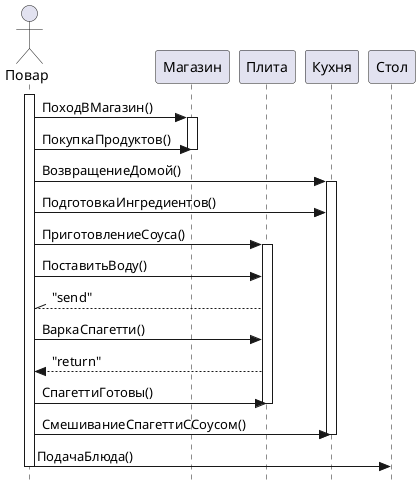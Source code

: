 @startuml Cooking_Sequence
skinparam style strictuml
actor Повар
participant "Магазин" as Магазин
participant "Плита" as Плита
participant "Кухня" as Кухня
participant "Стол" as Стол

activate Повар
Повар -> Магазин: ПоходВМагазин()
activate Магазин
Повар -> Магазин: ПокупкаПродуктов()
deactivate Магазин
Повар -> Кухня: ВозвращениеДомой()
activate Кухня
Повар -> Кухня: ПодготовкаИнгредиентов()
Повар -> Плита: ПриготовлениеСоуса()
activate Плита
Повар -> Плита: ПоставитьВоду()
Повар //-- Плита: "send"
Повар -> Плита: ВаркаСпагетти()
Плита --> Повар: "return"
Повар -> Плита: СпагеттиГотовы()
deactivate Плита
Повар -> Кухня: СмешиваниеСпагеттиССоусом()
deactivate Кухня
Повар -> Стол: ПодачаБлюда()
deactivate Повар
@enduml
